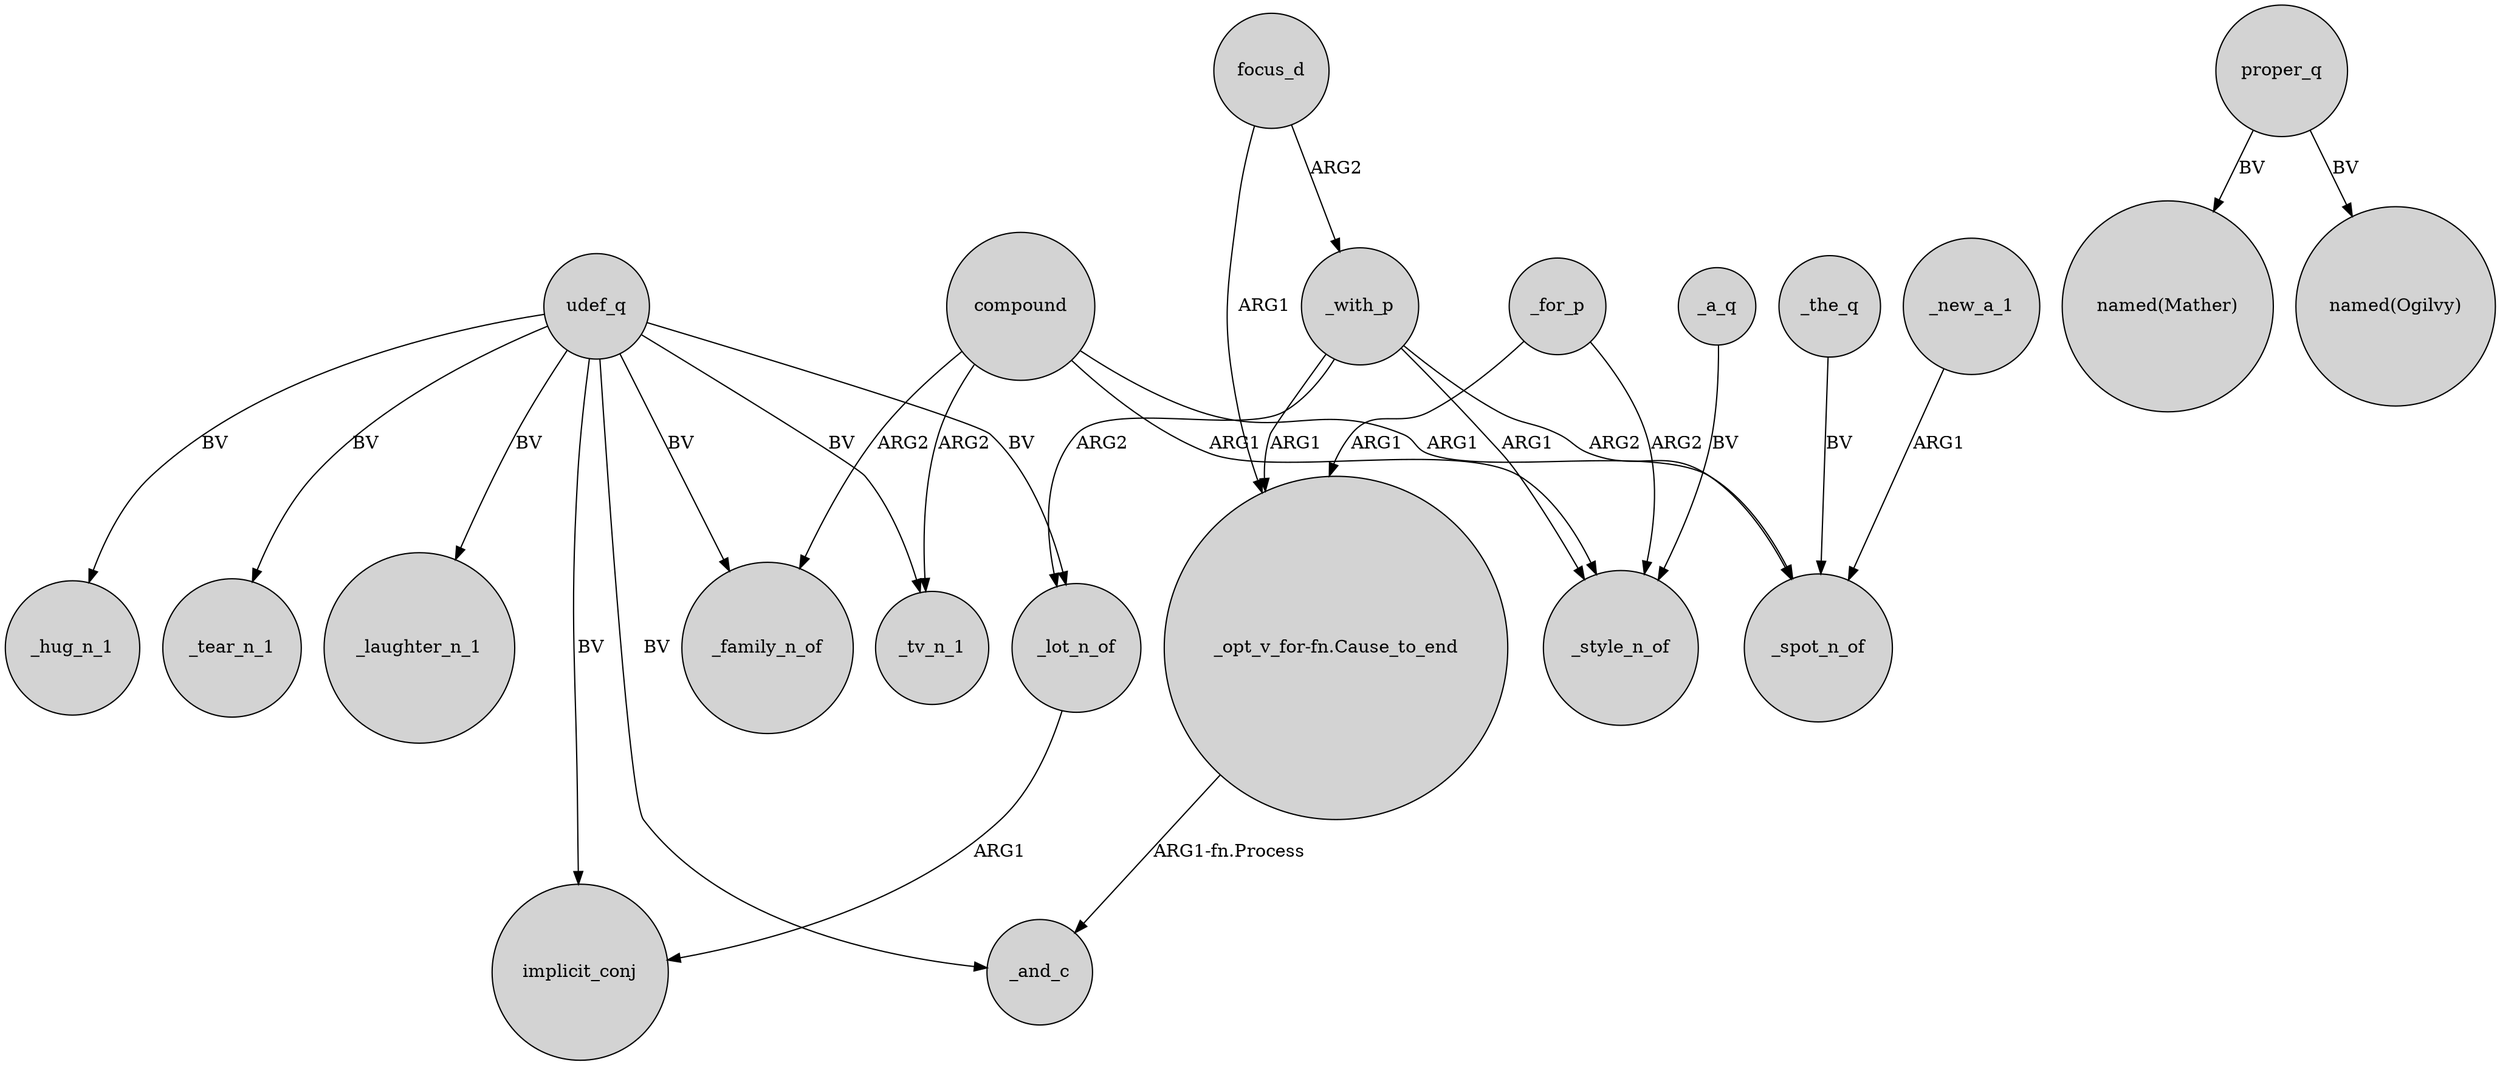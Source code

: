 digraph {
	node [shape=circle style=filled]
	udef_q -> _lot_n_of [label=BV]
	focus_d -> "_opt_v_for-fn.Cause_to_end" [label=ARG1]
	_the_q -> _spot_n_of [label=BV]
	focus_d -> _with_p [label=ARG2]
	proper_q -> "named(Mather)" [label=BV]
	udef_q -> _family_n_of [label=BV]
	_for_p -> "_opt_v_for-fn.Cause_to_end" [label=ARG1]
	udef_q -> _and_c [label=BV]
	udef_q -> _laughter_n_1 [label=BV]
	_lot_n_of -> implicit_conj [label=ARG1]
	"_opt_v_for-fn.Cause_to_end" -> _and_c [label="ARG1-fn.Process"]
	compound -> _family_n_of [label=ARG2]
	_new_a_1 -> _spot_n_of [label=ARG1]
	_with_p -> _style_n_of [label=ARG1]
	_with_p -> _lot_n_of [label=ARG2]
	_with_p -> _spot_n_of [label=ARG2]
	_with_p -> "_opt_v_for-fn.Cause_to_end" [label=ARG1]
	compound -> _style_n_of [label=ARG1]
	proper_q -> "named(Ogilvy)" [label=BV]
	udef_q -> _tv_n_1 [label=BV]
	udef_q -> _hug_n_1 [label=BV]
	_for_p -> _style_n_of [label=ARG2]
	compound -> _tv_n_1 [label=ARG2]
	_a_q -> _style_n_of [label=BV]
	udef_q -> _tear_n_1 [label=BV]
	compound -> _spot_n_of [label=ARG1]
	udef_q -> implicit_conj [label=BV]
}

